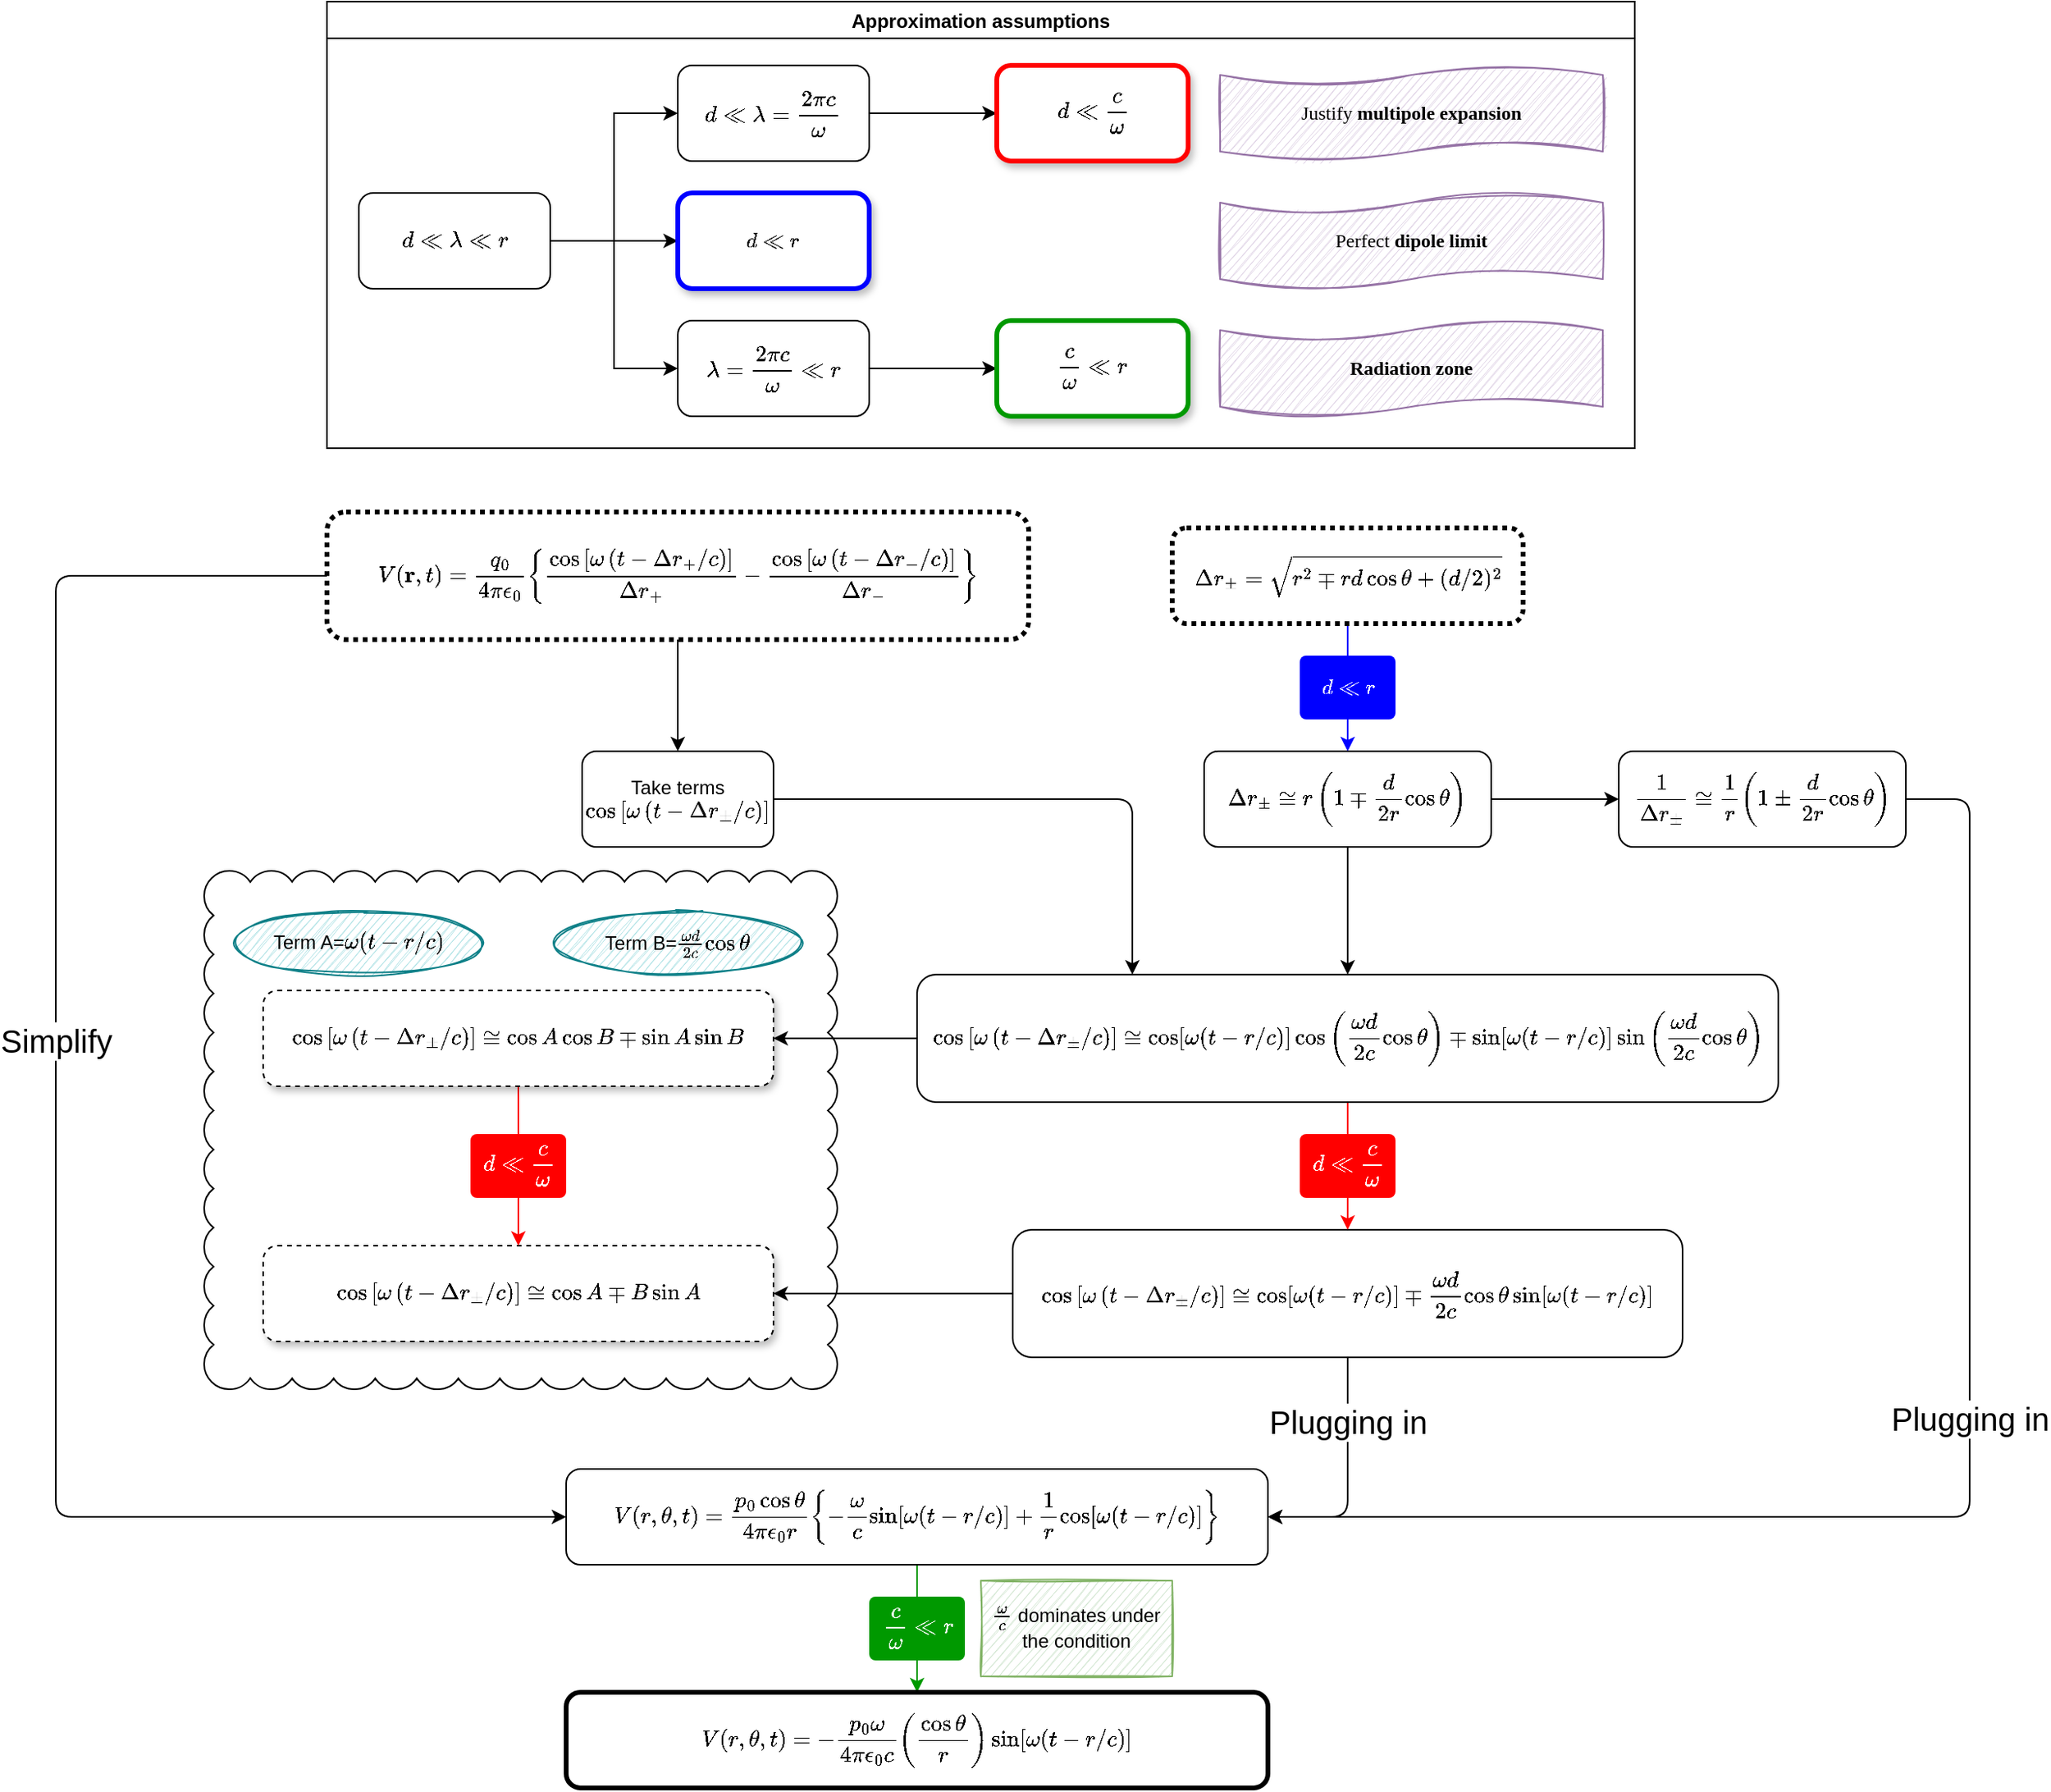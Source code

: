 <mxfile version="14.5.6" type="device"><diagram id="zrVul62lJx-7S8IOdKE7" name="Page-1"><mxGraphModel dx="924" dy="723" grid="1" gridSize="10" guides="1" tooltips="1" connect="1" arrows="1" fold="1" page="1" pageScale="1" pageWidth="827" pageHeight="1169" math="1" shadow="0"><root><mxCell id="0"/><mxCell id="1" parent="0"/><mxCell id="oBxZZGVOkpx9dGF-wP_h-42" value="" style="whiteSpace=wrap;html=1;shape=mxgraph.basic.cloud_rect;rounded=0;shadow=0;glass=0;labelBackgroundColor=none;sketch=0;strokeColor=#000000;strokeWidth=1;fillColor=none;gradientColor=none;fontFamily=Helvetica;fontSize=20;fontColor=#000000;" parent="1" vertex="1"><mxGeometry x="293" y="585" width="397" height="325" as="geometry"/></mxCell><mxCell id="oBxZZGVOkpx9dGF-wP_h-3" value="" style="edgeStyle=orthogonalEdgeStyle;rounded=1;orthogonalLoop=1;jettySize=auto;html=1;fontFamily=Helvetica;fontColor=#FFFFFF;strokeColor=#0000FF;" parent="1" source="22mRr9LrkOmygqobC0lC-5" target="22mRr9LrkOmygqobC0lC-7" edge="1"><mxGeometry relative="1" as="geometry"/></mxCell><mxCell id="22mRr9LrkOmygqobC0lC-5" value="$$\Delta&amp;nbsp;r_{\pm}=\sqrt{r^{2} \mp r d \cos \theta+(d / 2)^{2}}$$" style="rounded=1;whiteSpace=wrap;html=1;strokeWidth=3;dashed=1;dashPattern=1 1;" parent="1" vertex="1"><mxGeometry x="900" y="370" width="220" height="60" as="geometry"/></mxCell><mxCell id="oBxZZGVOkpx9dGF-wP_h-15" value="" style="edgeStyle=orthogonalEdgeStyle;rounded=1;orthogonalLoop=1;jettySize=auto;html=1;strokeColor=#000000;fontFamily=Helvetica;fontColor=#FFFFFF;" parent="1" source="22mRr9LrkOmygqobC0lC-6" target="oBxZZGVOkpx9dGF-wP_h-14" edge="1"><mxGeometry relative="1" as="geometry"/></mxCell><mxCell id="oBxZZGVOkpx9dGF-wP_h-31" style="edgeStyle=orthogonalEdgeStyle;rounded=1;orthogonalLoop=1;jettySize=auto;html=1;entryX=0;entryY=0.5;entryDx=0;entryDy=0;strokeColor=#000000;fontFamily=Helvetica;fontColor=#FF0000;" parent="1" source="22mRr9LrkOmygqobC0lC-6" target="22mRr9LrkOmygqobC0lC-15" edge="1"><mxGeometry relative="1" as="geometry"><Array as="points"><mxPoint x="200" y="400"/><mxPoint x="200" y="990"/></Array></mxGeometry></mxCell><mxCell id="oBxZZGVOkpx9dGF-wP_h-32" value="Simplify" style="edgeLabel;html=1;align=center;verticalAlign=middle;resizable=0;points=[];fontFamily=Helvetica;fontSize=20;" parent="oBxZZGVOkpx9dGF-wP_h-31" vertex="1" connectable="0"><mxGeometry x="-0.248" relative="1" as="geometry"><mxPoint y="54.48" as="offset"/></mxGeometry></mxCell><mxCell id="22mRr9LrkOmygqobC0lC-6" value="$$V(\mathbf{r}, t)=\frac{q_{0}&lt;br&gt;}{4 \pi \epsilon_{0}}\left\{\frac{\cos \left[\omega\left(t-\Delta r_{+} / c\right)\right]}{\Delta&amp;nbsp;r_{+}}-\frac{\cos \left[\omega\left(t-\Delta&amp;nbsp;&lt;br&gt;r_{-} / c\right)\right]}{\Delta&amp;nbsp;&lt;br&gt;r_{-}}\right\}$$" style="rounded=1;whiteSpace=wrap;html=1;strokeWidth=3;dashed=1;dashPattern=1 1;" parent="1" vertex="1"><mxGeometry x="370" y="360" width="440" height="80" as="geometry"/></mxCell><mxCell id="oBxZZGVOkpx9dGF-wP_h-13" value="" style="edgeStyle=orthogonalEdgeStyle;rounded=1;orthogonalLoop=1;jettySize=auto;html=1;fontFamily=Helvetica;fontColor=#FFFFFF;" parent="1" source="22mRr9LrkOmygqobC0lC-7" target="oBxZZGVOkpx9dGF-wP_h-12" edge="1"><mxGeometry relative="1" as="geometry"/></mxCell><mxCell id="oBxZZGVOkpx9dGF-wP_h-29" value="" style="edgeStyle=orthogonalEdgeStyle;rounded=1;orthogonalLoop=1;jettySize=auto;html=1;fontFamily=Helvetica;fontColor=#FF0000;" parent="1" source="22mRr9LrkOmygqobC0lC-7" target="oBxZZGVOkpx9dGF-wP_h-28" edge="1"><mxGeometry relative="1" as="geometry"/></mxCell><mxCell id="22mRr9LrkOmygqobC0lC-7" value="$$\Delta r_{\pm} \cong r\left(1 \mp \frac{d}{2 r} \cos \theta\right)$$" style="rounded=1;whiteSpace=wrap;html=1;" parent="1" vertex="1"><mxGeometry x="920" y="510" width="180" height="60" as="geometry"/></mxCell><mxCell id="22mRr9LrkOmygqobC0lC-11" value="Term B=\(\frac{\omega d}{2 c} \cos \theta\)" style="ellipse;whiteSpace=wrap;html=1;sketch=1;shadow=0;fillColor=#b0e3e6;strokeColor=#0e8088;" parent="1" vertex="1"><mxGeometry x="510" y="610" width="160" height="40" as="geometry"/></mxCell><mxCell id="22mRr9LrkOmygqobC0lC-12" value="Term A=\(\omega(t-r / c)&lt;br&gt;\)" style="ellipse;whiteSpace=wrap;html=1;sketch=1;shadow=0;fillColor=#b0e3e6;strokeColor=#0e8088;" parent="1" vertex="1"><mxGeometry x="310" y="610" width="160" height="40" as="geometry"/></mxCell><mxCell id="oBxZZGVOkpx9dGF-wP_h-33" value="" style="edgeStyle=orthogonalEdgeStyle;rounded=1;orthogonalLoop=1;jettySize=auto;html=1;fontFamily=Helvetica;fontSize=20;fontColor=#000000;strokeColor=#009900;" parent="1" source="22mRr9LrkOmygqobC0lC-15" target="22mRr9LrkOmygqobC0lC-22" edge="1"><mxGeometry relative="1" as="geometry"/></mxCell><mxCell id="22mRr9LrkOmygqobC0lC-15" value="$$V(r, \theta, t)=\frac{p_{0} \cos \theta}{4 \pi \epsilon_{0} r}\left\{-\frac{\omega}{c} \sin [\omega(t-r / c)]+\frac{1}{r} \cos [\omega(t-r / c)]\right\}$$" style="rounded=1;whiteSpace=wrap;html=1;shadow=0;sketch=0;strokeWidth=1;perimeterSpacing=0;" parent="1" vertex="1"><mxGeometry x="520" y="960" width="440" height="60" as="geometry"/></mxCell><mxCell id="oBxZZGVOkpx9dGF-wP_h-25" style="edgeStyle=orthogonalEdgeStyle;rounded=1;orthogonalLoop=1;jettySize=auto;html=1;entryX=1;entryY=0.5;entryDx=0;entryDy=0;strokeColor=#000000;fontFamily=Helvetica;fontColor=#FFFFFF;" parent="1" source="22mRr9LrkOmygqobC0lC-19" target="22mRr9LrkOmygqobC0lC-20" edge="1"><mxGeometry relative="1" as="geometry"/></mxCell><mxCell id="oBxZZGVOkpx9dGF-wP_h-34" style="edgeStyle=orthogonalEdgeStyle;rounded=1;orthogonalLoop=1;jettySize=auto;html=1;entryX=1;entryY=0.5;entryDx=0;entryDy=0;fontFamily=Helvetica;fontSize=20;fontColor=#000000;" parent="1" source="22mRr9LrkOmygqobC0lC-19" target="22mRr9LrkOmygqobC0lC-15" edge="1"><mxGeometry relative="1" as="geometry"/></mxCell><mxCell id="oBxZZGVOkpx9dGF-wP_h-35" value="Plugging in" style="edgeLabel;html=1;align=center;verticalAlign=middle;resizable=0;points=[];fontSize=20;fontFamily=Helvetica;fontColor=#000000;" parent="oBxZZGVOkpx9dGF-wP_h-34" vertex="1" connectable="0"><mxGeometry x="-0.219" y="-2" relative="1" as="geometry"><mxPoint x="2" y="-18.33" as="offset"/></mxGeometry></mxCell><mxCell id="22mRr9LrkOmygqobC0lC-19" value="$$\cos \left[\omega\left(t-\Delta r_{\pm} / c\right)\right] \cong \cos [\omega(t-r / c)] \mp \frac{\omega d}{2 c} \cos \theta \sin [\omega(t-r / c)]$$" style="rounded=1;whiteSpace=wrap;html=1;shadow=0;sketch=0;" parent="1" vertex="1"><mxGeometry x="800" y="810" width="420" height="80" as="geometry"/></mxCell><mxCell id="22mRr9LrkOmygqobC0lC-20" value="$$\cos \left[\omega\left(t-\Delta r_{\pm} / c\right)\right]\cong&lt;br&gt;\cos A \mp B\sin A$$" style="rounded=1;whiteSpace=wrap;html=1;shadow=1;sketch=0;dashed=1;" parent="1" vertex="1"><mxGeometry x="330" y="820" width="320" height="60" as="geometry"/></mxCell><mxCell id="22mRr9LrkOmygqobC0lC-22" value="$$V(r, \theta, t)=-\frac{p_{0} \omega}{4 \pi \epsilon_{0} c}\left(\frac{\cos \theta}{r}\right) \sin [\omega(t-r / c)]$$" style="rounded=1;whiteSpace=wrap;html=1;shadow=0;sketch=0;strokeWidth=3;" parent="1" vertex="1"><mxGeometry x="520" y="1100" width="440" height="60" as="geometry"/></mxCell><mxCell id="22mRr9LrkOmygqobC0lC-43" value="" style="edgeStyle=orthogonalEdgeStyle;rounded=0;orthogonalLoop=1;jettySize=auto;html=1;entryX=0;entryY=0.5;entryDx=0;entryDy=0;" parent="1" source="22mRr9LrkOmygqobC0lC-23" target="22mRr9LrkOmygqobC0lC-50" edge="1"><mxGeometry relative="1" as="geometry"><mxPoint x="590" y="190" as="targetPoint"/></mxGeometry></mxCell><mxCell id="22mRr9LrkOmygqobC0lC-48" style="edgeStyle=orthogonalEdgeStyle;rounded=0;orthogonalLoop=1;jettySize=auto;html=1;entryX=0;entryY=0.5;entryDx=0;entryDy=0;" parent="1" source="22mRr9LrkOmygqobC0lC-23" target="22mRr9LrkOmygqobC0lC-47" edge="1"><mxGeometry relative="1" as="geometry"/></mxCell><mxCell id="22mRr9LrkOmygqobC0lC-49" style="edgeStyle=orthogonalEdgeStyle;rounded=0;orthogonalLoop=1;jettySize=auto;html=1;entryX=0;entryY=0.5;entryDx=0;entryDy=0;" parent="1" source="22mRr9LrkOmygqobC0lC-23" target="22mRr9LrkOmygqobC0lC-46" edge="1"><mxGeometry relative="1" as="geometry"/></mxCell><mxCell id="22mRr9LrkOmygqobC0lC-23" value="$$d \ll \lambda \ll r$$" style="rounded=1;whiteSpace=wrap;html=1;shadow=0;sketch=0;" parent="1" vertex="1"><mxGeometry x="390" y="160" width="120" height="60" as="geometry"/></mxCell><mxCell id="22mRr9LrkOmygqobC0lC-54" value="" style="edgeStyle=orthogonalEdgeStyle;rounded=0;orthogonalLoop=1;jettySize=auto;html=1;" parent="1" source="22mRr9LrkOmygqobC0lC-46" target="22mRr9LrkOmygqobC0lC-53" edge="1"><mxGeometry relative="1" as="geometry"/></mxCell><mxCell id="22mRr9LrkOmygqobC0lC-46" value="$$\lambda=\frac{2\pi c}{\omega}\ll r$$" style="whiteSpace=wrap;html=1;rounded=1;shadow=0;sketch=0;" parent="1" vertex="1"><mxGeometry x="590" y="240" width="120" height="60" as="geometry"/></mxCell><mxCell id="22mRr9LrkOmygqobC0lC-52" value="" style="edgeStyle=orthogonalEdgeStyle;rounded=0;orthogonalLoop=1;jettySize=auto;html=1;" parent="1" source="22mRr9LrkOmygqobC0lC-47" target="22mRr9LrkOmygqobC0lC-51" edge="1"><mxGeometry relative="1" as="geometry"/></mxCell><mxCell id="22mRr9LrkOmygqobC0lC-47" value="$$d \ll \lambda=\frac{2\pi c}{\omega}$$" style="whiteSpace=wrap;html=1;rounded=1;shadow=0;sketch=0;" parent="1" vertex="1"><mxGeometry x="590" y="80" width="120" height="60" as="geometry"/></mxCell><mxCell id="22mRr9LrkOmygqobC0lC-50" value="&lt;span style=&quot;font-size: 11px&quot;&gt;$$d\ll r$$&lt;/span&gt;" style="whiteSpace=wrap;html=1;rounded=1;shadow=1;sketch=0;glass=0;strokeWidth=3;backgroundOutline=0;resizeWidth=0;strokeColor=#0000FF;" parent="1" vertex="1"><mxGeometry x="590" y="160" width="120" height="60" as="geometry"/></mxCell><mxCell id="22mRr9LrkOmygqobC0lC-51" value="&lt;span&gt;$$d \ll\frac{c}{\omega}$$&lt;/span&gt;" style="whiteSpace=wrap;html=1;rounded=1;shadow=1;sketch=0;strokeWidth=3;strokeColor=#FF0000;" parent="1" vertex="1"><mxGeometry x="790" y="80" width="120" height="60" as="geometry"/></mxCell><mxCell id="22mRr9LrkOmygqobC0lC-53" value="&lt;span&gt;$$\frac{c}{\omega}\ll r$$&lt;/span&gt;" style="whiteSpace=wrap;html=1;rounded=1;shadow=1;sketch=0;strokeWidth=3;strokeColor=#009900;" parent="1" vertex="1"><mxGeometry x="790" y="240" width="120" height="60" as="geometry"/></mxCell><mxCell id="22mRr9LrkOmygqobC0lC-55" value="Approximation assumptions" style="swimlane;shadow=0;glass=0;rounded=0;sketch=0;labelBackgroundColor=none;labelBorderColor=none;fontFamily=Helvetica;" parent="1" vertex="1"><mxGeometry x="370" y="40" width="820" height="280" as="geometry"><mxRectangle x="60" y="40" width="190" height="23" as="alternateBounds"/></mxGeometry></mxCell><mxCell id="22mRr9LrkOmygqobC0lC-56" value="Justify&amp;nbsp;&lt;b&gt;multipole expansion&lt;/b&gt;" style="shape=tape;whiteSpace=wrap;html=1;rounded=0;shadow=0;glass=0;labelBackgroundColor=none;sketch=1;fontFamily=Lucida Console;size=0.2;fillColor=#e1d5e7;strokeColor=#9673a6;" parent="22mRr9LrkOmygqobC0lC-55" vertex="1"><mxGeometry x="560" y="40" width="240" height="60" as="geometry"/></mxCell><mxCell id="22mRr9LrkOmygqobC0lC-62" value="Perfect &lt;b&gt;dipole limit&lt;/b&gt;" style="shape=tape;whiteSpace=wrap;html=1;rounded=0;shadow=0;glass=0;labelBackgroundColor=none;sketch=1;fontFamily=Lucida Console;size=0.2;fillColor=#e1d5e7;strokeColor=#9673a6;" parent="22mRr9LrkOmygqobC0lC-55" vertex="1"><mxGeometry x="560" y="120" width="240" height="60" as="geometry"/></mxCell><mxCell id="22mRr9LrkOmygqobC0lC-63" value="&lt;b&gt;Radiation zone&lt;/b&gt;" style="shape=tape;whiteSpace=wrap;html=1;rounded=0;shadow=0;glass=0;labelBackgroundColor=none;sketch=1;fontFamily=Lucida Console;size=0.2;fillColor=#e1d5e7;strokeColor=#9673a6;" parent="22mRr9LrkOmygqobC0lC-55" vertex="1"><mxGeometry x="560" y="200" width="240" height="60" as="geometry"/></mxCell><mxCell id="oBxZZGVOkpx9dGF-wP_h-6" value="&lt;font&gt;&lt;span style=&quot;font-weight: 400&quot;&gt;$$d\ll r$$&lt;/span&gt;&lt;/font&gt;" style="dashed=0;html=1;strokeColor=none;align=center;rounded=1;arcSize=10;fontStyle=1;fontSize=11;shadow=0;glass=0;dashPattern=1 1;labelBackgroundColor=none;sketch=0;labelBorderColor=none;fillColor=#0000FF;fontColor=#FFFFFF;" parent="1" vertex="1"><mxGeometry x="980" y="450" width="60" height="40" as="geometry"/></mxCell><mxCell id="oBxZZGVOkpx9dGF-wP_h-10" value="&lt;span style=&quot;font-size: 12px; font-weight: 400;&quot;&gt;$$\frac{c}{\omega}\ll r$$&lt;/span&gt;" style="dashed=0;html=1;strokeColor=none;align=center;rounded=1;arcSize=10;fontStyle=1;fontSize=11;shadow=0;glass=0;dashPattern=1 1;labelBackgroundColor=none;sketch=0;labelBorderColor=none;fillColor=#009900;fontColor=#FFFFFF;" parent="1" vertex="1"><mxGeometry x="710" y="1040" width="60" height="40" as="geometry"/></mxCell><mxCell id="oBxZZGVOkpx9dGF-wP_h-18" value="" style="edgeStyle=orthogonalEdgeStyle;rounded=1;orthogonalLoop=1;jettySize=auto;html=1;strokeColor=#000000;fontFamily=Helvetica;fontColor=#FFFFFF;" parent="1" source="oBxZZGVOkpx9dGF-wP_h-12" target="oBxZZGVOkpx9dGF-wP_h-17" edge="1"><mxGeometry relative="1" as="geometry"/></mxCell><mxCell id="oBxZZGVOkpx9dGF-wP_h-19" style="edgeStyle=orthogonalEdgeStyle;rounded=1;orthogonalLoop=1;jettySize=auto;html=1;entryX=0.5;entryY=0;entryDx=0;entryDy=0;fontFamily=Helvetica;fontColor=#FFFFFF;strokeColor=#FF0000;" parent="1" source="oBxZZGVOkpx9dGF-wP_h-12" target="22mRr9LrkOmygqobC0lC-19" edge="1"><mxGeometry relative="1" as="geometry"><Array as="points"><mxPoint x="1010" y="800"/><mxPoint x="1010" y="800"/></Array></mxGeometry></mxCell><mxCell id="oBxZZGVOkpx9dGF-wP_h-12" value="$$\cos \left[\omega\left(t-\Delta r_{\pm} / c\right)\right]\cong&lt;br&gt;\cos [\omega(t-r / c)] \cos \left(\frac{\omega d}{2 c} \cos \theta\right)\mp \sin [\omega(t-r / c)] \sin \left(\frac{\omega d}{2 c} \cos \theta\right)$$" style="rounded=1;whiteSpace=wrap;html=1;" parent="1" vertex="1"><mxGeometry x="740" y="650" width="540" height="80" as="geometry"/></mxCell><mxCell id="oBxZZGVOkpx9dGF-wP_h-24" style="edgeStyle=orthogonalEdgeStyle;rounded=1;orthogonalLoop=1;jettySize=auto;html=1;entryX=0.25;entryY=0;entryDx=0;entryDy=0;strokeColor=#000000;fontFamily=Helvetica;fontColor=#FFFFFF;" parent="1" source="oBxZZGVOkpx9dGF-wP_h-14" target="oBxZZGVOkpx9dGF-wP_h-12" edge="1"><mxGeometry relative="1" as="geometry"/></mxCell><mxCell id="oBxZZGVOkpx9dGF-wP_h-14" value="Take terms \(\cos \left[\omega\left(t-\Delta&amp;nbsp;r_{\pm} / c\right)\right]\)" style="whiteSpace=wrap;html=1;rounded=1;strokeWidth=1;" parent="1" vertex="1"><mxGeometry x="530" y="510" width="120" height="60" as="geometry"/></mxCell><mxCell id="oBxZZGVOkpx9dGF-wP_h-27" style="edgeStyle=orthogonalEdgeStyle;rounded=1;orthogonalLoop=1;jettySize=auto;html=1;entryX=0.5;entryY=0;entryDx=0;entryDy=0;fontFamily=Helvetica;fontColor=#FFFFFF;strokeColor=#FF0000;" parent="1" source="oBxZZGVOkpx9dGF-wP_h-17" target="22mRr9LrkOmygqobC0lC-20" edge="1"><mxGeometry relative="1" as="geometry"/></mxCell><mxCell id="oBxZZGVOkpx9dGF-wP_h-17" value="$$\cos \left[\omega\left(t-\Delta r_{\pm} / c\right)\right]\cong&lt;br&gt;\cos A \cos B\mp \sin A \sin B$$" style="rounded=1;whiteSpace=wrap;html=1;shadow=1;sketch=0;dashed=1;" parent="1" vertex="1"><mxGeometry x="330" y="660" width="320" height="60" as="geometry"/></mxCell><mxCell id="oBxZZGVOkpx9dGF-wP_h-20" value="&lt;span style=&quot;font-size: 12px; font-weight: 400;&quot;&gt;$$d \ll\frac{c}{\omega}$$&lt;/span&gt;" style="dashed=0;html=1;strokeColor=none;align=center;rounded=1;arcSize=10;fontStyle=1;fontSize=11;shadow=0;glass=0;dashPattern=1 1;labelBackgroundColor=none;sketch=0;fillColor=#FF0000;fontColor=#FFFFFF;labelBorderColor=none;" parent="1" vertex="1"><mxGeometry x="980" y="750" width="60" height="40" as="geometry"/></mxCell><mxCell id="oBxZZGVOkpx9dGF-wP_h-23" value="&lt;span style=&quot;font-size: 12px; font-weight: 400;&quot;&gt;$$d \ll\frac{c}{\omega}$$&lt;/span&gt;" style="dashed=1;html=1;strokeColor=none;align=center;rounded=1;arcSize=10;fontStyle=1;fontSize=11;shadow=0;glass=0;labelBackgroundColor=none;sketch=0;fillColor=#FF0000;fontColor=#FFFFFF;labelBorderColor=none;" parent="1" vertex="1"><mxGeometry x="460" y="750" width="60" height="40" as="geometry"/></mxCell><mxCell id="oBxZZGVOkpx9dGF-wP_h-36" style="edgeStyle=orthogonalEdgeStyle;rounded=1;orthogonalLoop=1;jettySize=auto;html=1;strokeColor=#000000;fontFamily=Helvetica;fontSize=20;fontColor=#000000;" parent="1" source="oBxZZGVOkpx9dGF-wP_h-28" edge="1"><mxGeometry relative="1" as="geometry"><mxPoint x="960" y="990" as="targetPoint"/><Array as="points"><mxPoint x="1400" y="540"/><mxPoint x="1400" y="990"/></Array></mxGeometry></mxCell><mxCell id="oBxZZGVOkpx9dGF-wP_h-28" value="$$\frac{1}{\Delta r_{\pm}} \cong \frac{1}{r}\left(1 \pm \frac{d}{2 r} \cos \theta\right)$$" style="whiteSpace=wrap;html=1;rounded=1;" parent="1" vertex="1"><mxGeometry x="1180" y="510" width="180" height="60" as="geometry"/></mxCell><mxCell id="oBxZZGVOkpx9dGF-wP_h-37" value="Plugging in" style="edgeLabel;html=1;align=center;verticalAlign=middle;resizable=0;points=[];fontSize=20;fontFamily=Helvetica;fontColor=#000000;" parent="1" vertex="1" connectable="0"><mxGeometry x="1400.0" y="930.003" as="geometry"><mxPoint y="-2" as="offset"/></mxGeometry></mxCell><mxCell id="KNHD-8h7AXGqao3ujTQK-2" value="\(\frac{\omega}{c}\) dominates under the condition" style="rounded=0;whiteSpace=wrap;html=1;fillColor=#d5e8d4;sketch=1;strokeColor=#82b366;" parent="1" vertex="1"><mxGeometry x="780" y="1030" width="120" height="60" as="geometry"/></mxCell></root></mxGraphModel></diagram></mxfile>